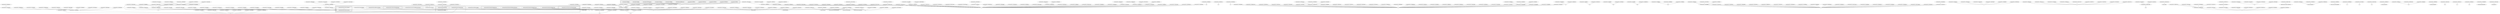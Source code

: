 graph g {
  fontname="sans-serif";

  overlap=false;

  subgraph "cluster_net" {
    subgraph "cluster_net.minecraft" {
      subgraph "cluster_net.minecraft.pathfinding" {
      }
      subgraph "cluster_net.minecraft.client" {
        subgraph "cluster_net.minecraft.client.render" {
          subgraph "cluster_net.minecraft.client.render.entity" {
            "bw"[label="net.minecraft.client.render.entity.RenderPainting"];
          }
        }
        subgraph "cluster_net.minecraft.client.resources" {
          "bf"[label="net.minecraft.client.resources.ThreadResourceDownload"];
        }
        subgraph "cluster_net.minecraft.client.gui" {
          subgraph "cluster_net.minecraft.client.gui.menu" {
            "bh"[label="net.minecraft.client.gui.menu.GuiScreen"];
            "cx"[label="net.minecraft.client.gui.menu.MainMenu"];
          }
        }
        subgraph "cluster_net.minecraft.client.multiplayer" {
          "gs"[label="net.minecraft.client.multiplayer.WorldClient"];
        }
        "net.minecraft.client.Minecraft"[label="net.minecraft.client.Minecraft"];
        "net.minecraft.client.MinecraftApplet"[label="net.minecraft.client.MinecraftApplet"];
      }
      subgraph "cluster_net.minecraft.block" {
        subgraph "cluster_net.minecraft.block.blockentity" {
          "bd"[label="net.minecraft.block.blockentity.BlockEntityMobSpawner"];
          "fe"[label="net.minecraft.block.blockentity.BlockEntityChest"];
          "ke"[label="net.minecraft.block.blockentity.BlockEntityFurnace"];
          "oa"[label="net.minecraft.block.blockentity.BlockEntitySign"];
        }
      }
      subgraph "cluster_net.minecraft.entity" {
        subgraph "cluster_net.minecraft.entity.player" {
          "dm"[label="net.minecraft.entity.player.Player"];
        }
        subgraph "cluster_net.minecraft.entity.item" {
          "ob"[label="net.minecraft.entity.item.MinecartFurnace"];
        }
        "ge"[label="net.minecraft.entity.LivingBase"];
      }
      subgraph "cluster_net.minecraft.network" {
      }
      subgraph "cluster_net.minecraft.world" {
        subgraph "cluster_net.minecraft.world.chunk" {
          subgraph "cluster_net.minecraft.world.chunk.storage" {
            "le"[label="net.minecraft.world.chunk.storage.AlphaChunkLoader"];
          }
        }
      }
      subgraph "cluster_net.minecraft.util" {
      }
      subgraph "cluster_net.minecraft.isom" {
        "net.minecraft.isom.IsomPreviewApplet"[label="net.minecraft.isom.IsomPreviewApplet"];
      }
    }
  }
  subgraph "cluster_com" {
    subgraph "cluster_com.mojang" {
      subgraph "cluster_com.mojang.nbt" {
        "f"[label="com.mojang.nbt.NBTFloat"];
        "dy"[label="com.mojang.nbt.NBTByteArray"];
        "fy"[label="com.mojang.nbt.NBTEnd"];
        "gn"[label="com.mojang.nbt.NBTLong"];
        "hm"[label="com.mojang.nbt.NBTCompound"];
        "io"[label="com.mojang.nbt.NBTInt"];
        "ix"[label="com.mojang.nbt.NBTByte"];
        "ki"[label="com.mojang.nbt.NBTList"];
        "kr"[label="com.mojang.nbt.NBTDouble"];
        "ls"[label="com.mojang.nbt.NBTShort"];
        "nd"[label="com.mojang.nbt.NBTString"];
      }
    }
  }
  "b"[label="net.minecraft.src.ClsBFvyhjji"];
  "c"[label="net.minecraft.src.ClsCHqzdaz"];
  "d"[label="net.minecraft.src.ClsDWbulun"];
  "e"[label="net.minecraft.src.ClsEBxnejmi"];
  "g"[label="net.minecraft.src.ClsGDjwwbgb"];
  "h"[label="net.minecraft.src.ClsHEuaptpv"];
  "j"[label="net.minecraft.src.ClsJEvdcccm"];
  "k"[label="net.minecraft.src.ClsKGdttmpo"];
  "m"[label="net.minecraft.src.ClsMErgnbzh"];
  "n"[label="net.minecraft.src.ClsNBugbekq"];
  "o"[label="net.minecraft.src.ClsOCinopcu"];
  "p"[label="net.minecraft.src.ClsPBrbnprf"];
  "q"[label="net.minecraft.src.ClsQGmrmkms"];
  "r"[label="net.minecraft.src.ClsRTjhxky"];
  "s"[label="net.minecraft.src.ClsSGnbquvh"];
  "t"[label="net.minecraft.src.ClsTEjcdtfs"];
  "u"[label="net.minecraft.src.ClsUEexmeiy"];
  "v"[label="net.minecraft.src.ClsVFzfhlqj"];
  "w"[label="net.minecraft.src.ClsWBfajgzt"];
  "y"[label="net.minecraft.src.ClsYBatxhd"];
  "aa"[label="net.minecraft.src.ClsAaDswfrxz"];
  "ab"[label="net.minecraft.src.ClsAbEcregeb"];
  "ac"[label="net.minecraft.src.ClsAcChiuvxf"];
  "ad"[label="net.minecraft.src.ClsAdDbkaoxk"];
  "ae"[label="net.minecraft.src.ClsAeFzvvjer"];
  "ag"[label="net.minecraft.src.ClsAgFkepjqq"];
  "ai"[label="net.minecraft.src.ClsAiGduobwc"];
  "al"[label="net.minecraft.src.ClsAlDnxtpxf"];
  "am"[label="net.minecraft.src.ClsAmCprgapn"];
  "an"[label="net.minecraft.src.ClsAnQgurxe"];
  "ao"[label="net.minecraft.src.ClsAoCtfbfam"];
  "ap"[label="net.minecraft.src.ClsApGqfrqme"];
  "aq"[label="net.minecraft.src.ClsAqCumwcnn"];
  "as"[label="net.minecraft.src.ClsAsRdohkw"];
  "at"[label="net.minecraft.src.ClsAtEwugglf"];
  "au"[label="net.minecraft.src.ClsAuGbgkujf"];
  "av"[label="net.minecraft.src.ClsAvBerighz"];
  "ax"[label="net.minecraft.src.ClsAxDrgelqz"];
  "ay"[label="net.minecraft.src.ClsAyDvhpggx"];
  "ba"[label="net.minecraft.src.ClsBaFxpeoxq"];
  "bg"[label="net.minecraft.src.ClsBgWumicf"];
  "bi"[label="net.minecraft.src.ClsBiCacbttd"];
  "bj"[label="net.minecraft.src.ClsBjGthavov"];
  "bm"[label="net.minecraft.src.ClsBmRmywbu"];
  "bo"[label="net.minecraft.src.ClsBoEzqpeqb"];
  "bp"[label="net.minecraft.src.ClsBpDgqjhfe"];
  "br"[label="net.minecraft.src.ClsBrFjesrea"];
  "bs"[label="net.minecraft.src.ClsBsFqfgpic"];
  "bu"[label="net.minecraft.src.ClsBuFhgfvhf"];
  "bx"[label="net.minecraft.src.ClsBxFluvvvh"];
  "bz"[label="net.minecraft.src.ClsBzFwfpuuo"];
  "ca"[label="net.minecraft.src.ClsCaPvuopp"];
  "cb"[label="net.minecraft.src.ClsCbGiuibwj"];
  "cd"[label="net.minecraft.src.ClsCdCahflhr"];
  "ce"[label="net.minecraft.src.ClsCeBoyxyd"];
  "cg"[label="net.minecraft.src.ClsCgDhvxukr"];
  "ch"[label="net.minecraft.src.ClsChFvkymst"];
  "ci"[label="net.minecraft.src.ClsCiCyxfeth"];
  "cj"[label="net.minecraft.src.ClsCjEwfktg"];
  "ck"[label="net.minecraft.src.ClsCkCharpsd"];
  "cl"[label="net.minecraft.src.ClsClCcoucnl"];
  "cm"[label="net.minecraft.src.ClsCmCwshxpy"];
  "cn"[label="net.minecraft.src.ClsCnCnoaesg"];
  "cp"[label="net.minecraft.src.ClsCpCodtbfj"];
  "cq"[label="net.minecraft.src.ClsCqBavmqqq"];
  "cr"[label="net.minecraft.src.ClsCrGftyhph"];
  "cs"[label="net.minecraft.src.ClsCsPcbogx"];
  "ct"[label="net.minecraft.src.ClsCtGxjfqba"];
  "cu"[label="net.minecraft.src.ClsCuDgvspzb"];
  "cv"[label="net.minecraft.src.ClsCvCzzrwhy"];
  "cw"[label="net.minecraft.src.ClsCwCilyeuf"];
  "da"[label="net.minecraft.src.ClsDaCevvwxz"];
  "db"[label="net.minecraft.src.ClsDbWsfmtp"];
  "dc"[label="net.minecraft.src.ClsDcCcysdan"];
  "dd"[label="net.minecraft.src.ClsDdBetzitn"];
  "de"[label="net.minecraft.src.ClsDeBmxbfmm"];
  "dg"[label="net.minecraft.src.ClsDgFtihuk"];
  "dh"[label="net.minecraft.src.ClsDhCsyuwsa"];
  "dj"[label="net.minecraft.src.ClsDjFmpejkh"];
  "dn"[label="net.minecraft.src.ClsDnBktkhtf"];
  "do"[label="net.minecraft.src.ClsDoSoctpz"];
  "dp"[label="net.minecraft.src.ClsDpGyhvfr"];
  "dq"[label="net.minecraft.src.ClsDqBekrdsg"];
  "ds"[label="net.minecraft.src.ClsDsFsuveww"];
  "dt"[label="net.minecraft.src.ClsDtBbiuine"];
  "du"[label="net.minecraft.src.ClsDuBrqzbzt"];
  "dv"[label="net.minecraft.src.ClsDvBcgpbyh"];
  "dx"[label="net.minecraft.src.ClsDxBzgsjcg"];
  "dz"[label="net.minecraft.src.ClsDzYdpxio"];
  "ea"[label="net.minecraft.src.ClsEaEfgkysj"];
  "ec"[label="net.minecraft.src.ClsEcCfuexiy"];
  "ee"[label="net.minecraft.src.ClsEeEyxekqx"];
  "ef"[label="net.minecraft.src.ClsEfDxplvwc"];
  "eg"[label="net.minecraft.src.ClsEgKklqch"];
  "eh"[label="net.minecraft.src.ClsEhFbvxmvz"];
  "ei"[label="net.minecraft.src.ClsEiWiowaf"];
  "ej"[label="net.minecraft.src.ClsEjCdcpjxs"];
  "ek"[label="net.minecraft.src.ClsEkFsvooiz"];
  "em"[label="net.minecraft.src.ClsEmGkgdihr"];
  "en"[label="net.minecraft.src.ClsEnCebqafr"];
  "ep"[label="net.minecraft.src.ClsEpGwwvpbr"];
  "eq"[label="net.minecraft.src.ClsEqWcritd"];
  "es"[label="net.minecraft.src.ClsEsCevvwxz"];
  "et"[label="net.minecraft.src.ClsEtFipevwj"];
  "eu"[label="net.minecraft.src.ClsEuFriuygc"];
  "ez"[label="net.minecraft.src.ClsEzBdtfizy"];
  "fb"[label="net.minecraft.src.ClsFbKpweau"];
  "fc"[label="net.minecraft.src.ClsFcPxlugn"];
  "fd"[label="net.minecraft.src.ClsFdGxoivow"];
  "ff"[label="net.minecraft.src.ClsFfVhmdwd"];
  "fg"[label="net.minecraft.src.ClsFgSoctpz"];
  "fh"[label="net.minecraft.src.ClsFhFvatxbs"];
  "fk"[label="net.minecraft.src.ClsFkCgybgcf"];
  "fl"[label="net.minecraft.src.ClsFlFkupcvz"];
  "fm"[label="net.minecraft.src.ClsFmFyeiviu"];
  "fp"[label="net.minecraft.src.ClsFpFibaec"];
  "fs"[label="net.minecraft.src.ClsFsDtizvfa"];
  "ft"[label="net.minecraft.src.ClsFtCipjsbm"];
  "fu"[label="net.minecraft.src.ClsFuRcswft"];
  "fv"[label="net.minecraft.src.ClsFvFluvvvh"];
  "fw"[label="net.minecraft.src.ClsFwCsvpzcg"];
  "gc"[label="net.minecraft.src.ClsGcIuqfql"];
  "gd"[label="net.minecraft.src.ClsGdEtbmqic"];
  "gf"[label="net.minecraft.src.ClsGfGgqumki"];
  "gg"[label="net.minecraft.src.ClsGgBfajgzt"];
  "gi"[label="net.minecraft.src.ClsGiDnvitzi"];
  "gj"[label="net.minecraft.src.ClsGjNhxosw"];
  "gk"[label="net.minecraft.src.ClsGkGpyhgr"];
  "gl"[label="net.minecraft.src.ClsGlKpweau"];
  "gm"[label="net.minecraft.src.ClsGmQomflh"];
  "gp"[label="net.minecraft.src.ClsGpGluknuo"];
  "gq"[label="net.minecraft.src.ClsGqGkkpaja"];
  "gr"[label="net.minecraft.src.ClsGrUtkqzs"];
  "gt"[label="net.minecraft.src.ClsGtGnjuml"];
  "gu"[label="net.minecraft.src.ClsGuFbfjguh"];
  "gv"[label="net.minecraft.src.ClsGvEbuhcjo"];
  "gw"[label="net.minecraft.src.ClsGwDhvgwqw"];
  "gx"[label="net.minecraft.src.ClsGxFluvvvh"];
  "gy"[label="net.minecraft.src.ClsGyBvlwsdg"];
  "gz"[label="net.minecraft.src.ClsGzBoyxyd"];
  "ha"[label="net.minecraft.src.ClsHaFohrara"];
  "hd"[label="net.minecraft.src.ClsHdBezemvr"];
  "he"[label="net.minecraft.src.ClsHeDwhdmpk"];
  "hf"[label="net.minecraft.src.ClsHfFnbothy"];
  "hg"[label="net.minecraft.src.ClsHgGwqcpsy"];
  "hh"[label="net.minecraft.src.ClsHhGyjzikc"];
  "hi"[label="net.minecraft.src.ClsHiPxluix"];
  "hj"[label="net.minecraft.src.ClsHjCcoucnl"];
  "hk"[label="net.minecraft.src.ClsHkEvuirrf"];
  "hl"[label="net.minecraft.src.ClsHlFdhsbnf"];
  "hn"[label="net.minecraft.src.ClsHnGjzvppn"];
  "hp"[label="net.minecraft.src.ClsHpBhnjgsb"];
  "hs"[label="net.minecraft.src.ClsHsFoitfrp"];
  "ht"[label="net.minecraft.src.ClsHtMwpqoe"];
  "hu"[label="net.minecraft.src.ClsHuDvdyhwi"];
  "hv"[label="net.minecraft.src.ClsHvEjgsrkt"];
  "hw"[label="net.minecraft.src.ClsHwFmpejkh"];
  "hx"[label="net.minecraft.src.ClsHxFwvxcme"];
  "hy"[label="net.minecraft.src.ClsHyEqcgfjq"];
  "hz"[label="net.minecraft.src.ClsHzDsksulk"];
  "ia"[label="net.minecraft.src.ClsIaEpjsxgt"];
  "ib"[label="net.minecraft.src.ClsIbGtuedmw"];
  "id"[label="net.minecraft.src.ClsIdUqbnym"];
  "ie"[label="net.minecraft.src.ClsIeCcuqqea"];
  "if"[label="net.minecraft.src.ClsIfCykxfcs"];
  "ig"[label="net.minecraft.src.ClsIgFidnrfu"];
  "ij"[label="net.minecraft.src.ClsIjGnjuml"];
  "il"[label="net.minecraft.src.ClsIlEtuuzcu"];
  "in"[label="net.minecraft.src.ClsInFszztub"];
  "is"[label="net.minecraft.src.ClsIsDjhhiuv"];
  "iu"[label="net.minecraft.src.ClsIuDlfrqdh"];
  "iv"[label="net.minecraft.src.ClsIvErflcen"];
  "iw"[label="net.minecraft.src.ClsIwGhqzxnz"];
  "iz"[label="net.minecraft.src.ClsIzFumemyz"];
  "ja"[label="net.minecraft.src.ClsJaGbssctz"];
  "jb"[label="net.minecraft.src.ClsJbDmeegxz"];
  "jc"[label="net.minecraft.src.ClsJcExrgfqm"];
  "jd"[label="net.minecraft.src.ClsJdBemxlxg"];
  "jf"[label="net.minecraft.src.ClsJfDkclsfp"];
  "jg"[label="net.minecraft.src.ClsJgDgqjhfe"];
  "ji"[label="net.minecraft.src.ClsJiGsbdlsw"];
  "jl"[label="net.minecraft.src.ClsJlFfkywlb"];
  "jm"[label="net.minecraft.src.ClsJmGmekznk"];
  "jn"[label="net.minecraft.src.ClsJnFpbawbg"];
  "jo"[label="net.minecraft.src.ClsJoFpbawcl"];
  "jp"[label="net.minecraft.src.ClsJpCkawppj"];
  "jq"[label="net.minecraft.src.ClsJqCdzvzdb"];
  "jr"[label="net.minecraft.src.ClsJrEwisyka"];
  "jt"[label="net.minecraft.src.ClsJtBxidhsz"];
  "ju"[label="net.minecraft.src.ClsJuBrqzbzu"];
  "jv"[label="net.minecraft.src.ClsJvDhvgwqw"];
  "jw"[label="net.minecraft.src.ClsJwCnvpvmw"];
  "jx"[label="net.minecraft.src.ClsJxDjhhiuv"];
  "jy"[label="net.minecraft.src.ClsJyDuejfqt"];
  "jz"[label="net.minecraft.src.ClsJzCfhgxzk"];
  "ka"[label="net.minecraft.src.ClsKaGsbdltn"];
  "kb"[label="net.minecraft.src.ClsKbBfajgzt"];
  "kf"[label="net.minecraft.src.ClsKfJptmjx"];
  "kg"[label="net.minecraft.src.ClsKgPdtujt"];
  "kj"[label="net.minecraft.src.ClsKjClftmvm"];
  "kk"[label="net.minecraft.src.ClsKkGorwzc"];
  "kl"[label="net.minecraft.src.ClsKlEceojrn"];
  "km"[label="net.minecraft.src.ClsKmCyxnwzi"];
  "kp"[label="net.minecraft.src.ClsKpDjhhiuv"];
  "kq"[label="net.minecraft.src.ClsKqDlmivzu"];
  "ks"[label="net.minecraft.src.ClsKsHpczkx"];
  "kt"[label="net.minecraft.src.ClsKtBajcotd"];
  "ku"[label="net.minecraft.src.ClsKuCchnsjm"];
  "kv"[label="net.minecraft.src.ClsKvDbylzol"];
  "ky"[label="net.minecraft.src.ClsKyCswhdro"];
  "kz"[label="net.minecraft.src.ClsKzFpunyes"];
  "la"[label="net.minecraft.src.ClsLaDhteszp"];
  "ld"[label="net.minecraft.src.ClsLdGsbdlsw"];
  "lg"[label="net.minecraft.src.ClsLgFogbjqz"];
  "lh"[label="net.minecraft.src.ClsLhCbrxnpz"];
  "li"[label="net.minecraft.src.ClsLiClftmvm"];
  "lj"[label="net.minecraft.src.ClsLjChdyrip"];
  "lk"[label="net.minecraft.src.ClsLkDzbtaur"];
  "lo"[label="net.minecraft.src.ClsLoGbspdnz"];
  "lp"[label="net.minecraft.src.ClsLpEdbnrmz"];
  "lq"[label="net.minecraft.src.ClsLqFppckme"];
  "lr"[label="net.minecraft.src.ClsLrDzgfwpj"];
  "lu"[label="net.minecraft.src.ClsLuBkoudgn"];
  "lw"[label="net.minecraft.src.ClsLwEpetpvr"];
  "lx"[label="net.minecraft.src.ClsLxBhpybfe"];
  "lz"[label="net.minecraft.src.ClsLzEexhxnm"];
  "ma"[label="net.minecraft.src.ClsMaDsyikkq"];
  "mb"[label="net.minecraft.src.ClsMbMlwlph"];
  "mc"[label="net.minecraft.src.ClsMcXmqkzl"];
  "md"[label="net.minecraft.src.ClsMdDxplvwc"];
  "me"[label="net.minecraft.src.ClsMeDhfjycx"];
  "mg"[label="net.minecraft.src.ClsMgFabhiow"];
  "mh"[label="net.minecraft.src.ClsMhFublpyv"];
  "mi"[label="net.minecraft.src.ClsMiEpqpnxq"];
  "mj"[label="net.minecraft.src.ClsMjCrlehht"];
  "ml"[label="net.minecraft.src.ClsMlMwpqoe"];
  "mm"[label="net.minecraft.src.ClsMmCvbupht"];
  "mn"[label="net.minecraft.src.ClsMnBmumofs"];
  "mp"[label="net.minecraft.src.ClsMpBgxjmzo"];
  "mq"[label="net.minecraft.src.ClsMqFnglyqy"];
  "mr"[label="net.minecraft.src.ClsMrCkvhxjc"];
  "mu"[label="net.minecraft.src.ClsMuGmqjolz"];
  "mv"[label="net.minecraft.src.ClsMvGtxzngg"];
  "mx"[label="net.minecraft.src.ClsMxDsejpyf"];
  "my"[label="net.minecraft.src.ClsMyBaclxmt"];
  "mz"[label="net.minecraft.src.ClsMzEckpkdf"];
  "na"[label="net.minecraft.src.ClsNaFuvuywy"];
  "nb"[label="net.minecraft.src.ClsNbFsozyhy"];
  "ne"[label="net.minecraft.src.ClsNeNkredx"];
  "nf"[label="net.minecraft.src.ClsNfHhycjn"];
  "ng"[label="net.minecraft.src.ClsNgCbrxnpz"];
  "nh"[label="net.minecraft.src.ClsNhBbanezn"];
  "ni"[label="net.minecraft.src.ClsNiBwpcakw"];
  "nj"[label="net.minecraft.src.ClsNjBbanezn"];
  "nk"[label="net.minecraft.src.ClsNkCebqafr"];
  "nm"[label="net.minecraft.src.ClsNmFzvvjer"];
  "nn"[label="net.minecraft.src.ClsNnZeesbu"];
  "np"[label="net.minecraft.src.ClsNpBzkdnwi"];
  "nq"[label="net.minecraft.src.ClsNqSwqunr"];
  "nr"[label="net.minecraft.src.ClsNrFikwlgf"];
  "ns"[label="net.minecraft.src.ClsNsDydjypr"];
  "nu"[label="net.minecraft.src.ClsNuGfutkul"];
  "nv"[label="net.minecraft.src.ClsNvElylvhj"];
  "nw"[label="net.minecraft.src.ClsNwCzmgebu"];
  "nx"[label="net.minecraft.src.ClsNxBbbifne"];
  "ny"[label="net.minecraft.src.ClsNyFtfhsdu"];
  "nz"[label="net.minecraft.src.ClsNzCevvwxz"];
  "oc"[label="net.minecraft.src.ClsOcDxplvwc"];
  "of"[label="net.minecraft.src.ClsOfFcwbfsw"];
  "og"[label="net.minecraft.src.ClsOgGnjuml"];
  "oh"[label="net.minecraft.src.ClsOhFtxfkeo"];
  "oi"[label="net.minecraft.src.ClsOiChiuvxf"];
  "oj"[label="net.minecraft.src.ClsOjGjbzpmc"];
  "b" -- "jt";
  "c" -- "ly";
  "d" -- "dn";
  "e" -- "im";
  "f" -- "el";
  "g" -- "net.minecraft.client.Minecraft";
  "h" -- "java.awt.Canvas";
  "j" -- "bt";
  "k" -- "az";
  "m" -- "fn";
  "n" -- "ar";
  "o" -- "fk";
  "p" -- "ly";
  "q" -- "ly";
  "r" -- "ex";
  "s" -- "eh";
  "t" -- "bb";
  "u" -- "bb";
  "v" -- "bk";
  "w" -- "gb";
  "y" -- "bs";
  "aa" -- "z";
  "ab" -- "ak";
  "ac" -- "di";
  "ad" -- "java.awt.Canvas";
  "ad" -- "java.awt.event.KeyListener";
  "ad" -- "java.awt.event.MouseListener";
  "ad" -- "java.awt.event.MouseMotionListener";
  "ad" -- "java.lang.Runnable";
  "ae" -- "ik";
  "ag" -- "ek";
  "ai" -- "ly";
  "al" -- "ly";
  "am" -- "ag";
  "an" -- "mm";
  "ao" -- "kh";
  "ap" -- "oi";
  "aq" -- "java.awt.Panel";
  "as" -- "bh";
  "at" -- "z";
  "au" -- "bh";
  "av" -- "di";
  "ax" -- "dq";
  "ay" -- "bh";
  "ba" -- "np";
  "bd" -- "ic";
  "bf" -- "java.lang.Thread";
  "bg" -- "mj";
  "bh" -- "lm";
  "bi" -- "dm";
  "bj" -- "jt";
  "bm" -- "fn";
  "bo" -- "ag";
  "bp" -- "di";
  "br" -- "ly";
  "bs" -- "di";
  "bu" -- "dn";
  "bw" -- "ak";
  "bx" -- "hg";
  "bz" -- "fn";
  "ca" -- "hg";
  "cb" -- "cr";
  "cd" -- "np";
  "ce" -- "ly";
  "cg" -- "ik";
  "ch" -- "eh";
  "ci" -- "nl";
  "cj" -- "bh";
  "ck" -- "aw";
  "cl" -- "fo";
  "cm" -- "ce";
  "cn" -- "nl";
  "cp" -- "ak";
  "cq" -- "np";
  "cr" -- "fo";
  "cs" -- "ly";
  "ct" -- "fc";
  "cu" -- "ik";
  "cv" -- "ly";
  "cw" -- "dq";
  "cx" -- "bh";
  "da" -- "ik";
  "db" -- "java.awt.Canvas";
  "dc" -- "kh";
  "dd" -- "dq";
  "de" -- "bh";
  "dg" -- "bh";
  "dh" -- "ly";
  "dj" -- "ak";
  "dm" -- "ge";
  "dn" -- "ak";
  "do" -- "fn";
  "dp" -- "np";
  "dq" -- "ek";
  "dq" -- "co";
  "ds" -- "ly";
  "dt" -- "mp";
  "du" -- "fn";
  "dv" -- "hg";
  "dx" -- "kh";
  "dy" -- "el";
  "dz" -- "fn";
  "ea" -- "ee";
  "ec" -- "di";
  "ee" -- "bh";
  "ef" -- "di";
  "eg" -- "z";
  "eh" -- "fn";
  "ei" -- "ak";
  "ej" -- "ik";
  "ek" -- "ge";
  "em" -- "fo";
  "en" -- "np";
  "ep" -- "paulscode.sound.codecs.CodecJOrbis";
  "eq" -- "dn";
  "es" -- "ik";
  "et" -- "ar";
  "eu" -- "gh";
  "ez" -- "fn";
  "fb" -- "java.util.Comparator";
  "fc" -- "ly";
  "fd" -- "ly";
  "fe" -- "ic";
  "fe" -- "gh";
  "ff" -- "kh";
  "fg" -- "fn";
  "fh" -- "ly";
  "fk" -- "lm";
  "fl" -- "java.lang.Thread";
  "fm" -- "net.minecraft.client.Minecraft";
  "fp" -- "java.awt.event.WindowAdapter";
  "fs" -- "java.util.Comparator";
  "ft" -- "aw";
  "fu" -- "di";
  "fv" -- "cb";
  "fw" -- "ly";
  "fy" -- "el";
  "gc" -- "bh";
  "gd" -- "lv";
  "ge" -- "kh";
  "gf" -- "di";
  "gg" -- "gb";
  "gi" -- "fn";
  "gj" -- "ak";
  "gk" -- "ak";
  "gl" -- "java.util.Comparator";
  "gm" -- "dn";
  "gn" -- "el";
  "gp" -- "fn";
  "gq" -- "dn";
  "gr" -- "nt";
  "gs" -- "cn";
  "gt" -- "fn";
  "gu" -- "gh";
  "gv" -- "ik";
  "gw" -- "ly";
  "gx" -- "hg";
  "gy" -- "lb";
  "gz" -- "dh";
  "ha" -- "fn";
  "hd" -- "mp";
  "he" -- "fc";
  "hf" -- "fn";
  "hg" -- "fo";
  "hh" -- "fo";
  "hi" -- "ly";
  "hj" -- "fo";
  "hk" -- "java.io.InputStream";
  "hl" -- "dq";
  "hm" -- "el";
  "hn" -- "jp";
  "hp" -- "fn";
  "hs" -- "gh";
  "ht" -- "z";
  "hu" -- "ly";
  "hv" -- "jp";
  "hw" -- "ak";
  "hx" -- "ee";
  "hy" -- "ly";
  "hz" -- "ly";
  "ia" -- "hq";
  "ib" -- "jq";
  "id" -- "ee";
  "ie" -- "bh";
  "if" -- "ly";
  "ig" -- "np";
  "ij" -- "fn";
  "il" -- "hq";
  "in" -- "ex";
  "io" -- "el";
  "is" -- "lq";
  "iu" -- "di";
  "iv" -- "bh";
  "iw" -- "np";
  "ix" -- "el";
  "iz" -- "hi";
  "ja" -- "bh";
  "jb" -- "np";
  "jc" -- "kh";
  "jd" -- "kh";
  "jf" -- "java.lang.Comparable";
  "jg" -- "di";
  "ji" -- "fn";
  "jl" -- "fn";
  "jm" -- "ly";
  "jn" -- "di";
  "jo" -- "di";
  "jp" -- "ly";
  "jq" -- "bh";
  "jr" -- "hb";
  "jt" -- "ly";
  "ju" -- "fn";
  "jv" -- "ly";
  "jw" -- "di";
  "jx" -- "lq";
  "jy" -- "fo";
  "jz" -- "z";
  "ka" -- "fn";
  "kb" -- "gb";
  "ke" -- "ic";
  "ke" -- "gh";
  "kf" -- "ly";
  "kg" -- "kh";
  "ki" -- "el";
  "kj" -- "fn";
  "kk" -- "cy";
  "kl" -- "od";
  "km" -- "ly";
  "kp" -- "lq";
  "kq" -- "ne";
  "kr" -- "el";
  "ks" -- "bs";
  "kt" -- "ak";
  "ku" -- "jt";
  "kv" -- "fo";
  "ky" -- "mp";
  "kz" -- "java.lang.Thread";
  "la" -- "bi";
  "ld" -- "fn";
  "le" -- "af";
  "lg" -- "di";
  "lh" -- "java.lang.Thread";
  "li" -- "fn";
  "lj" -- "mm";
  "lk" -- "cn";
  "lo" -- "ee";
  "lp" -- "bk";
  "lq" -- "fn";
  "lr" -- "jt";
  "ls" -- "el";
  "lu" -- "lm";
  "lw" -- "bh";
  "lx" -- "java.lang.RuntimeException";
  "lz" -- "aw";
  "ma" -- "ge";
  "ma" -- "co";
  "mb" -- "dq";
  "mc" -- "dn";
  "md" -- "di";
  "me" -- "di";
  "mg" -- "ly";
  "mh" -- "eh";
  "mi" -- "ly";
  "mj" -- "ly";
  "ml" -- "z";
  "mm" -- "dk";
  "mn" -- "bh";
  "mp" -- "ly";
  "mq" -- "di";
  "mr" -- "bs";
  "mu" -- "ag";
  "mv" -- "gh";
  "mx" -- "ly";
  "my" -- "ag";
  "mz" -- "fn";
  "na" -- "java.awt.Canvas";
  "nb" -- "java.lang.Thread";
  "nd" -- "el";
  "ne" -- "np";
  "nf" -- "ly";
  "ng" -- "java.lang.Thread";
  "nh" -- "java.lang.Thread";
  "ni" -- "hq";
  "nj" -- "java.lang.Thread";
  "nk" -- "np";
  "nm" -- "ik";
  "nn" -- "ly";
  "np" -- "kh";
  "nq" -- "java.lang.Error";
  "nr" -- "dn";
  "ns" -- "dm";
  "nu" -- "bh";
  "nv" -- "aw";
  "nw" -- "di";
  "nx" -- "fn";
  "ny" -- "dn";
  "nz" -- "ik";
  "oa" -- "ic";
  "ob" -- "kh";
  "ob" -- "gh";
  "oc" -- "di";
  "of" -- "ly";
  "og" -- "fn";
  "oh" -- "ly";
  "oi" -- "di";
  "oj" -- "dn";
  "net.minecraft.client.Minecraft" -- "java.lang.Runnable";
  "net.minecraft.client.MinecraftApplet" -- "java.applet.Applet";
  "net.minecraft.isom.IsomPreviewApplet" -- "java.applet.Applet";
}
